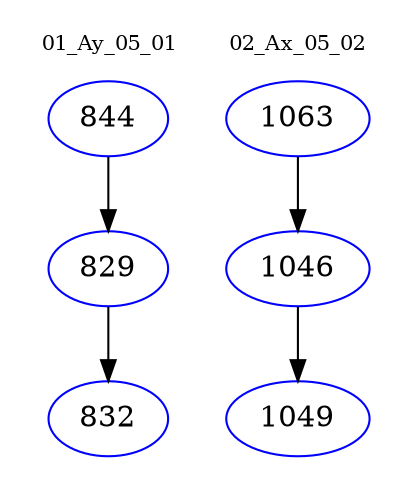 digraph{
subgraph cluster_0 {
color = white
label = "01_Ay_05_01";
fontsize=10;
T0_844 [label="844", color="blue"]
T0_844 -> T0_829 [color="black"]
T0_829 [label="829", color="blue"]
T0_829 -> T0_832 [color="black"]
T0_832 [label="832", color="blue"]
}
subgraph cluster_1 {
color = white
label = "02_Ax_05_02";
fontsize=10;
T1_1063 [label="1063", color="blue"]
T1_1063 -> T1_1046 [color="black"]
T1_1046 [label="1046", color="blue"]
T1_1046 -> T1_1049 [color="black"]
T1_1049 [label="1049", color="blue"]
}
}
